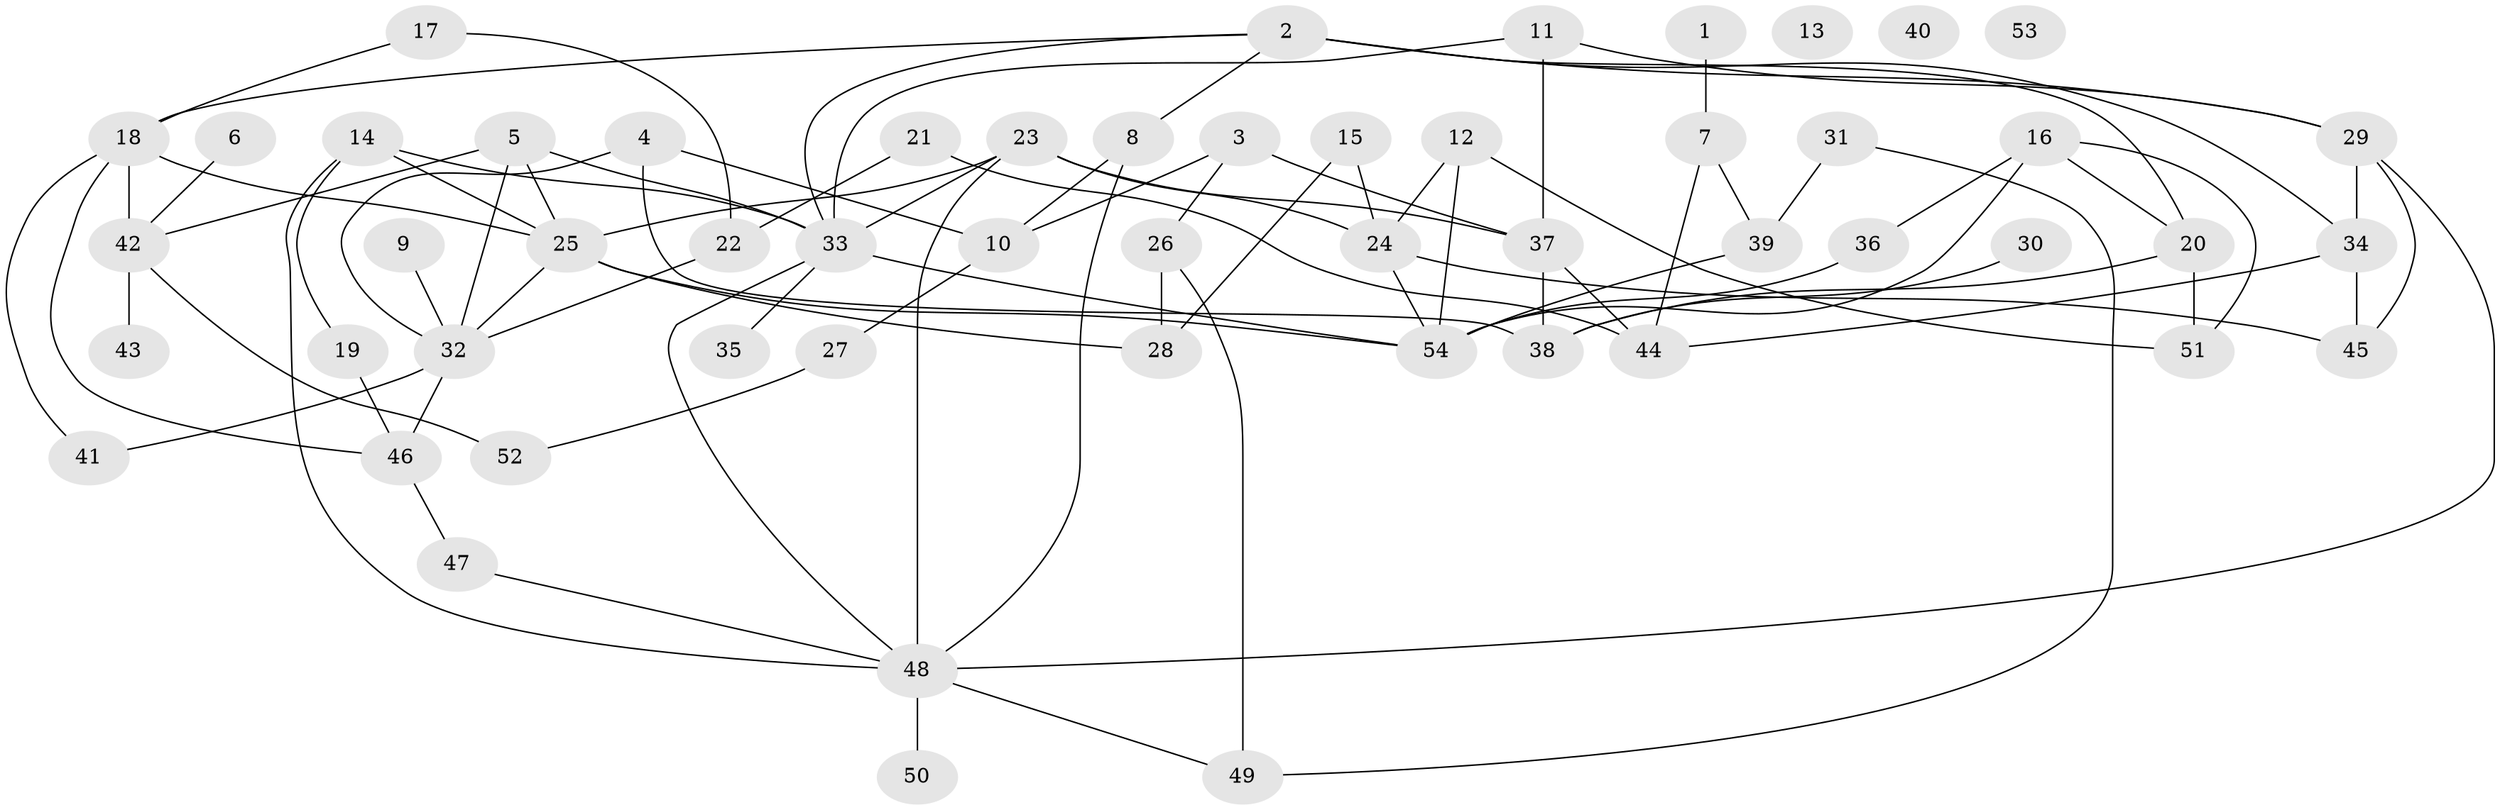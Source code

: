 // coarse degree distribution, {3: 0.125, 1: 0.1875, 0: 0.09375, 2: 0.25, 4: 0.09375, 8: 0.03125, 5: 0.125, 7: 0.03125, 6: 0.03125, 9: 0.03125}
// Generated by graph-tools (version 1.1) at 2025/42/03/04/25 21:42:25]
// undirected, 54 vertices, 88 edges
graph export_dot {
graph [start="1"]
  node [color=gray90,style=filled];
  1;
  2;
  3;
  4;
  5;
  6;
  7;
  8;
  9;
  10;
  11;
  12;
  13;
  14;
  15;
  16;
  17;
  18;
  19;
  20;
  21;
  22;
  23;
  24;
  25;
  26;
  27;
  28;
  29;
  30;
  31;
  32;
  33;
  34;
  35;
  36;
  37;
  38;
  39;
  40;
  41;
  42;
  43;
  44;
  45;
  46;
  47;
  48;
  49;
  50;
  51;
  52;
  53;
  54;
  1 -- 7;
  2 -- 8;
  2 -- 18;
  2 -- 20;
  2 -- 29;
  2 -- 33;
  2 -- 34;
  3 -- 10;
  3 -- 26;
  3 -- 37;
  4 -- 10;
  4 -- 32;
  4 -- 38;
  5 -- 25;
  5 -- 32;
  5 -- 33;
  5 -- 42;
  6 -- 42;
  7 -- 39;
  7 -- 44;
  8 -- 10;
  8 -- 48;
  9 -- 32;
  10 -- 27;
  11 -- 29;
  11 -- 33;
  11 -- 37;
  12 -- 24;
  12 -- 51;
  12 -- 54;
  14 -- 19;
  14 -- 25;
  14 -- 33;
  14 -- 48;
  15 -- 24;
  15 -- 28;
  16 -- 20;
  16 -- 36;
  16 -- 51;
  16 -- 54;
  17 -- 18;
  17 -- 22;
  18 -- 25;
  18 -- 41;
  18 -- 42;
  18 -- 46;
  19 -- 46;
  20 -- 38;
  20 -- 51;
  21 -- 22;
  21 -- 44;
  22 -- 32;
  23 -- 24;
  23 -- 25;
  23 -- 33;
  23 -- 37;
  23 -- 48;
  24 -- 45;
  24 -- 54;
  25 -- 28;
  25 -- 32;
  25 -- 54;
  26 -- 28;
  26 -- 49;
  27 -- 52;
  29 -- 34;
  29 -- 45;
  29 -- 48;
  30 -- 38;
  31 -- 39;
  31 -- 49;
  32 -- 41;
  32 -- 46;
  33 -- 35;
  33 -- 48;
  33 -- 54;
  34 -- 44;
  34 -- 45;
  36 -- 54;
  37 -- 38;
  37 -- 44;
  39 -- 54;
  42 -- 43;
  42 -- 52;
  46 -- 47;
  47 -- 48;
  48 -- 49;
  48 -- 50;
}
